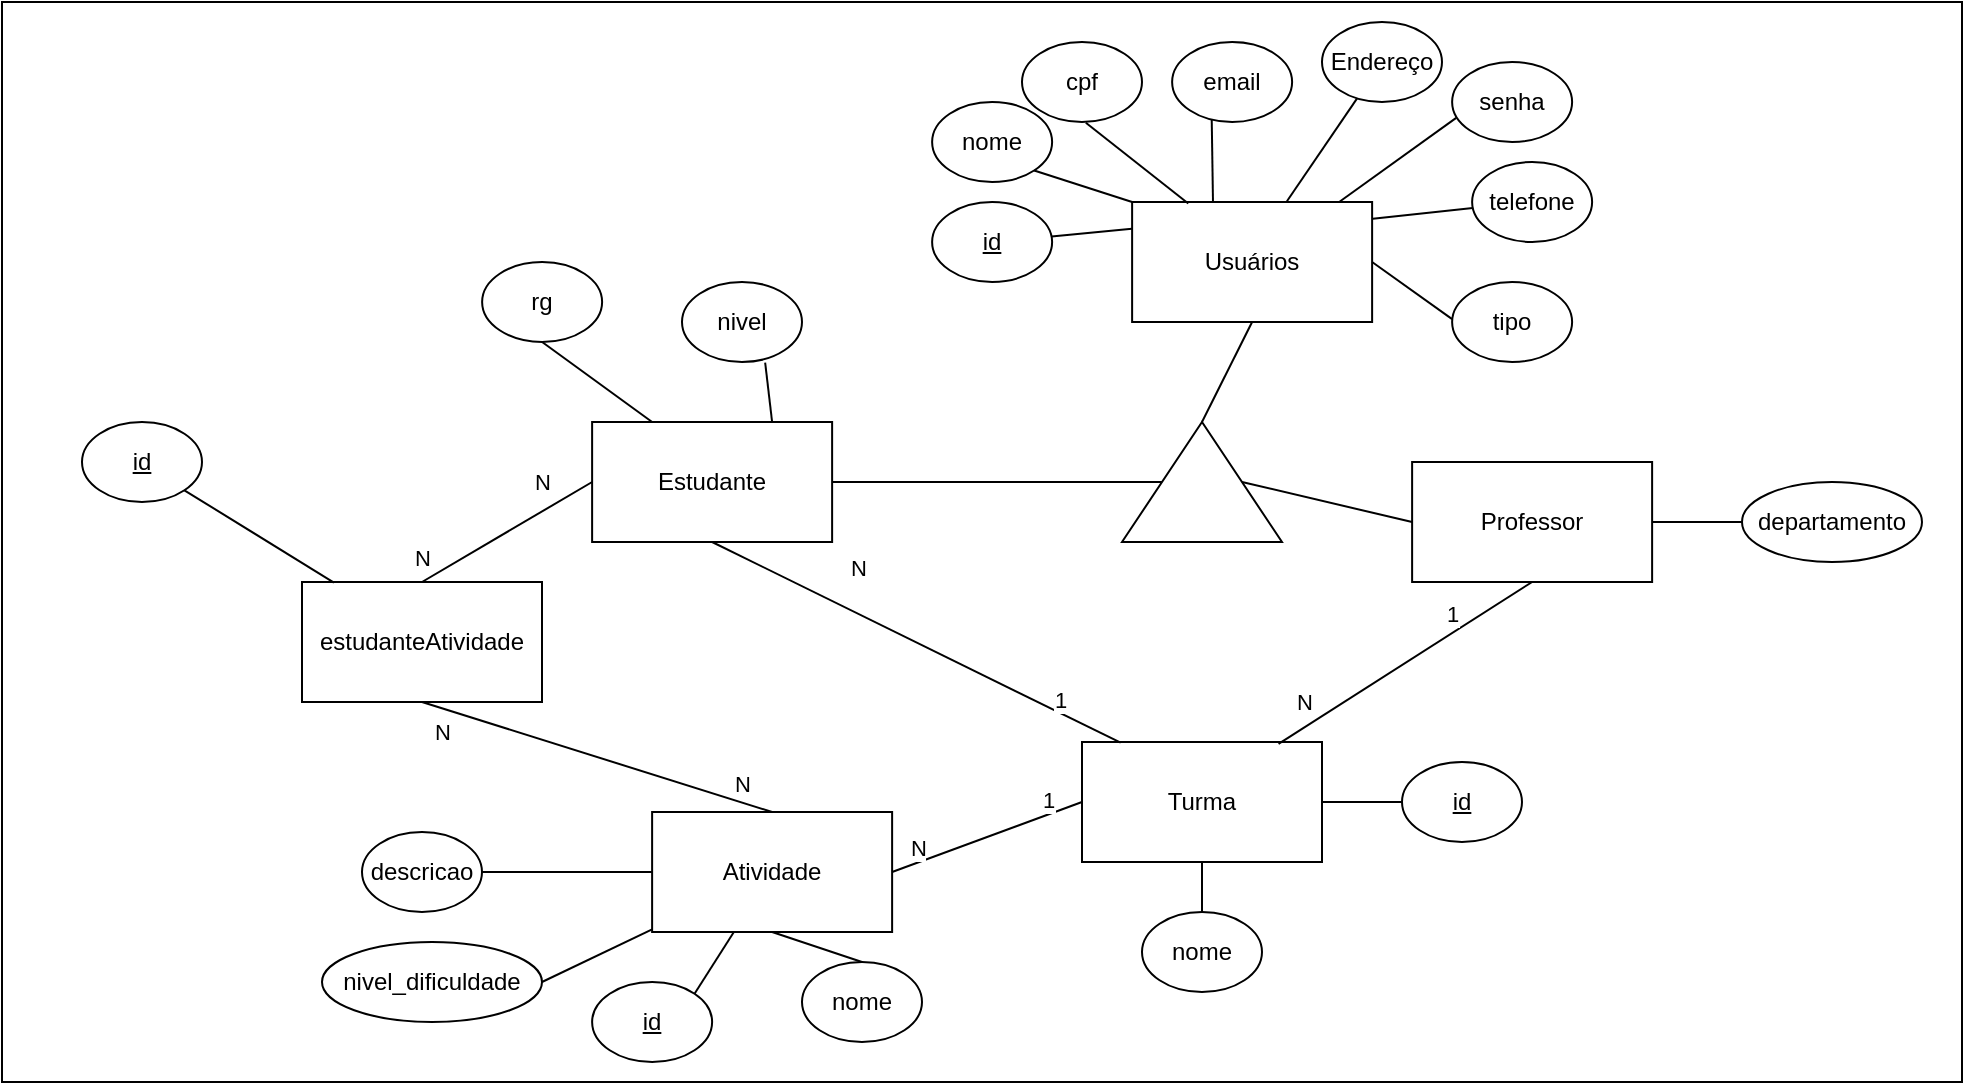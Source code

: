 <mxfile version="25.0.1">
  <diagram name="Page-1" id="9f46799a-70d6-7492-0946-bef42562c5a5">
    <mxGraphModel dx="1272" dy="530" grid="1" gridSize="10" guides="1" tooltips="1" connect="1" arrows="1" fold="1" page="1" pageScale="1" pageWidth="1100" pageHeight="850" background="none" math="0" shadow="0">
      <root>
        <mxCell id="0" />
        <mxCell id="1" parent="0" />
        <mxCell id="ReFvs0mVMOwca52qcI3t-66" value="" style="rounded=0;whiteSpace=wrap;html=1;" vertex="1" parent="1">
          <mxGeometry x="40" y="40" width="980" height="540" as="geometry" />
        </mxCell>
        <mxCell id="ReFvs0mVMOwca52qcI3t-1" value="Usuários" style="rounded=0;whiteSpace=wrap;html=1;" vertex="1" parent="1">
          <mxGeometry x="605.06" y="140" width="120" height="60" as="geometry" />
        </mxCell>
        <mxCell id="ReFvs0mVMOwca52qcI3t-2" value="Estudante" style="rounded=0;whiteSpace=wrap;html=1;" vertex="1" parent="1">
          <mxGeometry x="335.06" y="250" width="120" height="60" as="geometry" />
        </mxCell>
        <mxCell id="ReFvs0mVMOwca52qcI3t-3" value="Professor" style="rounded=0;whiteSpace=wrap;html=1;" vertex="1" parent="1">
          <mxGeometry x="745.06" y="270" width="120" height="60" as="geometry" />
        </mxCell>
        <mxCell id="ReFvs0mVMOwca52qcI3t-4" value="&lt;u&gt;id&lt;/u&gt;" style="ellipse;whiteSpace=wrap;html=1;" vertex="1" parent="1">
          <mxGeometry x="505.06" y="140" width="60" height="40" as="geometry" />
        </mxCell>
        <mxCell id="ReFvs0mVMOwca52qcI3t-5" value="telefone" style="ellipse;whiteSpace=wrap;html=1;" vertex="1" parent="1">
          <mxGeometry x="775.06" y="120" width="60" height="40" as="geometry" />
        </mxCell>
        <mxCell id="ReFvs0mVMOwca52qcI3t-6" value="cpf" style="ellipse;whiteSpace=wrap;html=1;" vertex="1" parent="1">
          <mxGeometry x="550" y="60" width="60" height="40" as="geometry" />
        </mxCell>
        <mxCell id="ReFvs0mVMOwca52qcI3t-7" value="email" style="ellipse;whiteSpace=wrap;html=1;" vertex="1" parent="1">
          <mxGeometry x="625.06" y="60" width="60" height="40" as="geometry" />
        </mxCell>
        <mxCell id="ReFvs0mVMOwca52qcI3t-8" value="Endereço" style="ellipse;whiteSpace=wrap;html=1;" vertex="1" parent="1">
          <mxGeometry x="700" y="50" width="60" height="40" as="geometry" />
        </mxCell>
        <mxCell id="ReFvs0mVMOwca52qcI3t-9" value="nome" style="ellipse;whiteSpace=wrap;html=1;" vertex="1" parent="1">
          <mxGeometry x="505.06" y="90" width="60" height="40" as="geometry" />
        </mxCell>
        <mxCell id="ReFvs0mVMOwca52qcI3t-10" value="senha" style="ellipse;whiteSpace=wrap;html=1;" vertex="1" parent="1">
          <mxGeometry x="765.06" y="70" width="60" height="40" as="geometry" />
        </mxCell>
        <mxCell id="ReFvs0mVMOwca52qcI3t-11" value="tipo" style="ellipse;whiteSpace=wrap;html=1;" vertex="1" parent="1">
          <mxGeometry x="765.06" y="180" width="60" height="40" as="geometry" />
        </mxCell>
        <mxCell id="ReFvs0mVMOwca52qcI3t-12" value="" style="endArrow=none;html=1;rounded=0;exitX=-0.001;exitY=0.222;exitDx=0;exitDy=0;exitPerimeter=0;" edge="1" parent="1" source="ReFvs0mVMOwca52qcI3t-1" target="ReFvs0mVMOwca52qcI3t-4">
          <mxGeometry width="50" height="50" relative="1" as="geometry">
            <mxPoint x="606.06" y="155" as="sourcePoint" />
            <mxPoint x="543.54" y="146.04" as="targetPoint" />
          </mxGeometry>
        </mxCell>
        <mxCell id="ReFvs0mVMOwca52qcI3t-13" value="" style="endArrow=none;html=1;rounded=0;entryX=1;entryY=1;entryDx=0;entryDy=0;exitX=0;exitY=0;exitDx=0;exitDy=0;" edge="1" parent="1" source="ReFvs0mVMOwca52qcI3t-1" target="ReFvs0mVMOwca52qcI3t-9">
          <mxGeometry width="50" height="50" relative="1" as="geometry">
            <mxPoint x="615.06" y="163" as="sourcePoint" />
            <mxPoint x="553.54" y="156.04" as="targetPoint" />
          </mxGeometry>
        </mxCell>
        <mxCell id="ReFvs0mVMOwca52qcI3t-14" value="" style="endArrow=none;html=1;rounded=0;entryX=0.532;entryY=1.01;entryDx=0;entryDy=0;entryPerimeter=0;exitX=0.234;exitY=0.012;exitDx=0;exitDy=0;exitPerimeter=0;" edge="1" parent="1" source="ReFvs0mVMOwca52qcI3t-1" target="ReFvs0mVMOwca52qcI3t-6">
          <mxGeometry width="50" height="50" relative="1" as="geometry">
            <mxPoint x="646.58" y="106.96" as="sourcePoint" />
            <mxPoint x="585.06" y="100.0" as="targetPoint" />
          </mxGeometry>
        </mxCell>
        <mxCell id="ReFvs0mVMOwca52qcI3t-15" value="" style="endArrow=none;html=1;rounded=0;entryX=0.33;entryY=0.962;entryDx=0;entryDy=0;entryPerimeter=0;exitX=0.337;exitY=0.005;exitDx=0;exitDy=0;exitPerimeter=0;" edge="1" parent="1" source="ReFvs0mVMOwca52qcI3t-1" target="ReFvs0mVMOwca52qcI3t-7">
          <mxGeometry width="50" height="50" relative="1" as="geometry">
            <mxPoint x="643.06" y="151" as="sourcePoint" />
            <mxPoint x="597.06" y="80" as="targetPoint" />
          </mxGeometry>
        </mxCell>
        <mxCell id="ReFvs0mVMOwca52qcI3t-16" value="" style="endArrow=none;html=1;rounded=0;exitX=0.645;exitY=-0.006;exitDx=0;exitDy=0;exitPerimeter=0;" edge="1" parent="1" source="ReFvs0mVMOwca52qcI3t-1" target="ReFvs0mVMOwca52qcI3t-8">
          <mxGeometry width="50" height="50" relative="1" as="geometry">
            <mxPoint x="653.06" y="161" as="sourcePoint" />
            <mxPoint x="607.06" y="90" as="targetPoint" />
          </mxGeometry>
        </mxCell>
        <mxCell id="ReFvs0mVMOwca52qcI3t-17" value="" style="endArrow=none;html=1;rounded=0;exitX=0.864;exitY=-0.002;exitDx=0;exitDy=0;exitPerimeter=0;entryX=0.034;entryY=0.698;entryDx=0;entryDy=0;entryPerimeter=0;" edge="1" parent="1" source="ReFvs0mVMOwca52qcI3t-1" target="ReFvs0mVMOwca52qcI3t-10">
          <mxGeometry width="50" height="50" relative="1" as="geometry">
            <mxPoint x="692.06" y="150" as="sourcePoint" />
            <mxPoint x="733.06" y="88" as="targetPoint" />
          </mxGeometry>
        </mxCell>
        <mxCell id="ReFvs0mVMOwca52qcI3t-18" value="" style="endArrow=none;html=1;rounded=0;exitX=1.003;exitY=0.14;exitDx=0;exitDy=0;exitPerimeter=0;" edge="1" parent="1" source="ReFvs0mVMOwca52qcI3t-1" target="ReFvs0mVMOwca52qcI3t-5">
          <mxGeometry width="50" height="50" relative="1" as="geometry">
            <mxPoint x="719.06" y="150" as="sourcePoint" />
            <mxPoint x="777.06" y="98" as="targetPoint" />
          </mxGeometry>
        </mxCell>
        <mxCell id="ReFvs0mVMOwca52qcI3t-19" value="" style="endArrow=none;html=1;rounded=0;exitX=1;exitY=0.5;exitDx=0;exitDy=0;entryX=0;entryY=0.464;entryDx=0;entryDy=0;entryPerimeter=0;" edge="1" parent="1" source="ReFvs0mVMOwca52qcI3t-1" target="ReFvs0mVMOwca52qcI3t-11">
          <mxGeometry width="50" height="50" relative="1" as="geometry">
            <mxPoint x="735.06" y="158" as="sourcePoint" />
            <mxPoint x="787.06" y="147" as="targetPoint" />
          </mxGeometry>
        </mxCell>
        <mxCell id="ReFvs0mVMOwca52qcI3t-20" value="" style="triangle;whiteSpace=wrap;html=1;rotation=-90;" vertex="1" parent="1">
          <mxGeometry x="610" y="240" width="60" height="80" as="geometry" />
        </mxCell>
        <mxCell id="ReFvs0mVMOwca52qcI3t-21" value="" style="endArrow=none;html=1;rounded=0;entryX=0;entryY=0.5;entryDx=0;entryDy=0;exitX=0.5;exitY=1;exitDx=0;exitDy=0;" edge="1" parent="1" source="ReFvs0mVMOwca52qcI3t-20" target="ReFvs0mVMOwca52qcI3t-3">
          <mxGeometry width="50" height="50" relative="1" as="geometry">
            <mxPoint x="770" y="240" as="sourcePoint" />
            <mxPoint x="820" y="190" as="targetPoint" />
          </mxGeometry>
        </mxCell>
        <mxCell id="ReFvs0mVMOwca52qcI3t-22" value="" style="endArrow=none;html=1;rounded=0;exitX=1;exitY=0.5;exitDx=0;exitDy=0;" edge="1" parent="1" source="ReFvs0mVMOwca52qcI3t-2" target="ReFvs0mVMOwca52qcI3t-20">
          <mxGeometry width="50" height="50" relative="1" as="geometry">
            <mxPoint x="390" y="305" as="sourcePoint" />
            <mxPoint x="440" y="255" as="targetPoint" />
          </mxGeometry>
        </mxCell>
        <mxCell id="ReFvs0mVMOwca52qcI3t-23" value="rg" style="ellipse;whiteSpace=wrap;html=1;" vertex="1" parent="1">
          <mxGeometry x="280.06" y="170" width="60" height="40" as="geometry" />
        </mxCell>
        <mxCell id="ReFvs0mVMOwca52qcI3t-24" value="" style="endArrow=none;html=1;rounded=0;entryX=0.5;entryY=1;entryDx=0;entryDy=0;exitX=0.25;exitY=0;exitDx=0;exitDy=0;" edge="1" parent="1" source="ReFvs0mVMOwca52qcI3t-2" target="ReFvs0mVMOwca52qcI3t-23">
          <mxGeometry width="50" height="50" relative="1" as="geometry">
            <mxPoint x="480" y="333" as="sourcePoint" />
            <mxPoint x="418.48" y="326.04" as="targetPoint" />
          </mxGeometry>
        </mxCell>
        <mxCell id="ReFvs0mVMOwca52qcI3t-25" value="nivel" style="ellipse;whiteSpace=wrap;html=1;" vertex="1" parent="1">
          <mxGeometry x="380" y="180" width="60" height="40" as="geometry" />
        </mxCell>
        <mxCell id="ReFvs0mVMOwca52qcI3t-26" value="" style="endArrow=none;html=1;rounded=0;entryX=0.693;entryY=1.009;entryDx=0;entryDy=0;entryPerimeter=0;exitX=0.75;exitY=0;exitDx=0;exitDy=0;" edge="1" parent="1" source="ReFvs0mVMOwca52qcI3t-2" target="ReFvs0mVMOwca52qcI3t-25">
          <mxGeometry width="50" height="50" relative="1" as="geometry">
            <mxPoint x="570" y="313" as="sourcePoint" />
            <mxPoint x="508.48" y="306.04" as="targetPoint" />
          </mxGeometry>
        </mxCell>
        <mxCell id="ReFvs0mVMOwca52qcI3t-27" value="departamento" style="ellipse;whiteSpace=wrap;html=1;" vertex="1" parent="1">
          <mxGeometry x="910" y="280" width="90" height="40" as="geometry" />
        </mxCell>
        <mxCell id="ReFvs0mVMOwca52qcI3t-28" value="" style="endArrow=none;html=1;rounded=0;entryX=0;entryY=0.5;entryDx=0;entryDy=0;exitX=1;exitY=0.5;exitDx=0;exitDy=0;" edge="1" parent="1" source="ReFvs0mVMOwca52qcI3t-3" target="ReFvs0mVMOwca52qcI3t-27">
          <mxGeometry width="50" height="50" relative="1" as="geometry">
            <mxPoint x="940" y="323" as="sourcePoint" />
            <mxPoint x="878.48" y="316.04" as="targetPoint" />
          </mxGeometry>
        </mxCell>
        <mxCell id="ReFvs0mVMOwca52qcI3t-29" value="" style="endArrow=none;html=1;rounded=0;entryX=0.5;entryY=1;entryDx=0;entryDy=0;exitX=1;exitY=0.5;exitDx=0;exitDy=0;" edge="1" parent="1" source="ReFvs0mVMOwca52qcI3t-20" target="ReFvs0mVMOwca52qcI3t-1">
          <mxGeometry width="50" height="50" relative="1" as="geometry">
            <mxPoint x="770" y="240" as="sourcePoint" />
            <mxPoint x="820" y="190" as="targetPoint" />
          </mxGeometry>
        </mxCell>
        <mxCell id="ReFvs0mVMOwca52qcI3t-30" value="Turma" style="rounded=0;whiteSpace=wrap;html=1;" vertex="1" parent="1">
          <mxGeometry x="580" y="410" width="120" height="60" as="geometry" />
        </mxCell>
        <mxCell id="ReFvs0mVMOwca52qcI3t-31" value="" style="endArrow=none;html=1;rounded=0;entryX=0.5;entryY=1;entryDx=0;entryDy=0;exitX=0.161;exitY=0.006;exitDx=0;exitDy=0;exitPerimeter=0;" edge="1" parent="1" source="ReFvs0mVMOwca52qcI3t-30" target="ReFvs0mVMOwca52qcI3t-2">
          <mxGeometry width="50" height="50" relative="1" as="geometry">
            <mxPoint x="550" y="500" as="sourcePoint" />
            <mxPoint x="505" y="440" as="targetPoint" />
          </mxGeometry>
        </mxCell>
        <mxCell id="ReFvs0mVMOwca52qcI3t-32" value="N" style="edgeLabel;html=1;align=center;verticalAlign=middle;resizable=0;points=[];" vertex="1" connectable="0" parent="ReFvs0mVMOwca52qcI3t-31">
          <mxGeometry x="0.287" y="1" relative="1" as="geometry">
            <mxPoint y="-24" as="offset" />
          </mxGeometry>
        </mxCell>
        <mxCell id="ReFvs0mVMOwca52qcI3t-33" value="1" style="edgeLabel;html=1;align=center;verticalAlign=middle;resizable=0;points=[];" vertex="1" connectable="0" parent="ReFvs0mVMOwca52qcI3t-31">
          <mxGeometry x="-0.55" y="1" relative="1" as="geometry">
            <mxPoint x="16" as="offset" />
          </mxGeometry>
        </mxCell>
        <mxCell id="ReFvs0mVMOwca52qcI3t-34" value="nome" style="ellipse;whiteSpace=wrap;html=1;" vertex="1" parent="1">
          <mxGeometry x="610" y="495" width="60" height="40" as="geometry" />
        </mxCell>
        <mxCell id="ReFvs0mVMOwca52qcI3t-35" value="&lt;u&gt;id&lt;/u&gt;" style="ellipse;whiteSpace=wrap;html=1;" vertex="1" parent="1">
          <mxGeometry x="740" y="420" width="60" height="40" as="geometry" />
        </mxCell>
        <mxCell id="ReFvs0mVMOwca52qcI3t-38" value="Atividade" style="rounded=0;whiteSpace=wrap;html=1;" vertex="1" parent="1">
          <mxGeometry x="365.06" y="445" width="120" height="60" as="geometry" />
        </mxCell>
        <mxCell id="ReFvs0mVMOwca52qcI3t-39" value="nome" style="ellipse;whiteSpace=wrap;html=1;" vertex="1" parent="1">
          <mxGeometry x="440" y="520" width="60" height="40" as="geometry" />
        </mxCell>
        <mxCell id="ReFvs0mVMOwca52qcI3t-40" value="&lt;u&gt;id&lt;/u&gt;" style="ellipse;whiteSpace=wrap;html=1;" vertex="1" parent="1">
          <mxGeometry x="335.06" y="530" width="60" height="40" as="geometry" />
        </mxCell>
        <mxCell id="ReFvs0mVMOwca52qcI3t-42" value="" style="endArrow=none;html=1;rounded=0;entryX=0.5;entryY=1;entryDx=0;entryDy=0;exitX=0.5;exitY=0;exitDx=0;exitDy=0;" edge="1" parent="1" target="ReFvs0mVMOwca52qcI3t-38" source="ReFvs0mVMOwca52qcI3t-39">
          <mxGeometry width="50" height="50" relative="1" as="geometry">
            <mxPoint x="416.273" y="668.358" as="sourcePoint" />
            <mxPoint x="505.06" y="632.5" as="targetPoint" />
          </mxGeometry>
        </mxCell>
        <mxCell id="ReFvs0mVMOwca52qcI3t-44" value="" style="endArrow=none;html=1;rounded=0;entryX=0.5;entryY=1;entryDx=0;entryDy=0;exitX=0.819;exitY=0.015;exitDx=0;exitDy=0;exitPerimeter=0;" edge="1" parent="1" source="ReFvs0mVMOwca52qcI3t-30" target="ReFvs0mVMOwca52qcI3t-3">
          <mxGeometry width="50" height="50" relative="1" as="geometry">
            <mxPoint x="830" y="560" as="sourcePoint" />
            <mxPoint x="880" y="510" as="targetPoint" />
          </mxGeometry>
        </mxCell>
        <mxCell id="ReFvs0mVMOwca52qcI3t-64" value="1" style="edgeLabel;html=1;align=center;verticalAlign=middle;resizable=0;points=[];" vertex="1" connectable="0" parent="ReFvs0mVMOwca52qcI3t-44">
          <mxGeometry x="0.617" relative="1" as="geometry">
            <mxPoint x="-16" as="offset" />
          </mxGeometry>
        </mxCell>
        <mxCell id="ReFvs0mVMOwca52qcI3t-65" value="N" style="edgeLabel;html=1;align=center;verticalAlign=middle;resizable=0;points=[];" vertex="1" connectable="0" parent="ReFvs0mVMOwca52qcI3t-44">
          <mxGeometry x="-0.505" y="2" relative="1" as="geometry">
            <mxPoint x="-18" as="offset" />
          </mxGeometry>
        </mxCell>
        <mxCell id="ReFvs0mVMOwca52qcI3t-45" value="descricao" style="ellipse;whiteSpace=wrap;html=1;" vertex="1" parent="1">
          <mxGeometry x="220" y="455" width="60" height="40" as="geometry" />
        </mxCell>
        <mxCell id="ReFvs0mVMOwca52qcI3t-46" value="nivel_dificuldade" style="ellipse;whiteSpace=wrap;html=1;" vertex="1" parent="1">
          <mxGeometry x="200" y="510" width="110" height="40" as="geometry" />
        </mxCell>
        <mxCell id="ReFvs0mVMOwca52qcI3t-47" value="" style="endArrow=none;html=1;rounded=0;exitX=1;exitY=0.5;exitDx=0;exitDy=0;" edge="1" parent="1" source="ReFvs0mVMOwca52qcI3t-46" target="ReFvs0mVMOwca52qcI3t-38">
          <mxGeometry width="50" height="50" relative="1" as="geometry">
            <mxPoint x="175.06" y="520" as="sourcePoint" />
            <mxPoint x="225.06" y="470" as="targetPoint" />
          </mxGeometry>
        </mxCell>
        <mxCell id="ReFvs0mVMOwca52qcI3t-48" value="" style="endArrow=none;html=1;rounded=0;entryX=0;entryY=0.5;entryDx=0;entryDy=0;exitX=1;exitY=0.5;exitDx=0;exitDy=0;" edge="1" parent="1" source="ReFvs0mVMOwca52qcI3t-45" target="ReFvs0mVMOwca52qcI3t-38">
          <mxGeometry width="50" height="50" relative="1" as="geometry">
            <mxPoint x="255.06" y="685" as="sourcePoint" />
            <mxPoint x="305.06" y="635" as="targetPoint" />
          </mxGeometry>
        </mxCell>
        <mxCell id="ReFvs0mVMOwca52qcI3t-49" value="" style="endArrow=none;html=1;rounded=0;entryX=0;entryY=0.5;entryDx=0;entryDy=0;exitX=1;exitY=0.5;exitDx=0;exitDy=0;" edge="1" parent="1" source="ReFvs0mVMOwca52qcI3t-30" target="ReFvs0mVMOwca52qcI3t-35">
          <mxGeometry width="50" height="50" relative="1" as="geometry">
            <mxPoint x="760" y="580" as="sourcePoint" />
            <mxPoint x="810" y="530" as="targetPoint" />
          </mxGeometry>
        </mxCell>
        <mxCell id="ReFvs0mVMOwca52qcI3t-50" value="" style="endArrow=none;html=1;rounded=0;exitX=1;exitY=0;exitDx=0;exitDy=0;" edge="1" parent="1" source="ReFvs0mVMOwca52qcI3t-40" target="ReFvs0mVMOwca52qcI3t-38">
          <mxGeometry width="50" height="50" relative="1" as="geometry">
            <mxPoint x="410.06" y="750" as="sourcePoint" />
            <mxPoint x="460.06" y="700" as="targetPoint" />
          </mxGeometry>
        </mxCell>
        <mxCell id="ReFvs0mVMOwca52qcI3t-51" value="" style="endArrow=none;html=1;rounded=0;entryX=0;entryY=0.5;entryDx=0;entryDy=0;exitX=1;exitY=0.5;exitDx=0;exitDy=0;" edge="1" parent="1" source="ReFvs0mVMOwca52qcI3t-38" target="ReFvs0mVMOwca52qcI3t-30">
          <mxGeometry width="50" height="50" relative="1" as="geometry">
            <mxPoint x="520" y="580" as="sourcePoint" />
            <mxPoint x="570" y="530" as="targetPoint" />
          </mxGeometry>
        </mxCell>
        <mxCell id="ReFvs0mVMOwca52qcI3t-52" value="1" style="edgeLabel;html=1;align=center;verticalAlign=middle;resizable=0;points=[];" vertex="1" connectable="0" parent="ReFvs0mVMOwca52qcI3t-51">
          <mxGeometry x="0.689" y="2" relative="1" as="geometry">
            <mxPoint x="-2" y="-5" as="offset" />
          </mxGeometry>
        </mxCell>
        <mxCell id="ReFvs0mVMOwca52qcI3t-53" value="N" style="edgeLabel;html=1;align=center;verticalAlign=middle;resizable=0;points=[];" vertex="1" connectable="0" parent="ReFvs0mVMOwca52qcI3t-51">
          <mxGeometry x="-0.74" relative="1" as="geometry">
            <mxPoint y="-8" as="offset" />
          </mxGeometry>
        </mxCell>
        <mxCell id="ReFvs0mVMOwca52qcI3t-54" value="estudanteAtividade" style="rounded=0;whiteSpace=wrap;html=1;" vertex="1" parent="1">
          <mxGeometry x="190" y="330" width="120" height="60" as="geometry" />
        </mxCell>
        <mxCell id="ReFvs0mVMOwca52qcI3t-55" value="" style="endArrow=none;html=1;rounded=0;entryX=0;entryY=0.5;entryDx=0;entryDy=0;exitX=0.5;exitY=0;exitDx=0;exitDy=0;" edge="1" parent="1" source="ReFvs0mVMOwca52qcI3t-54" target="ReFvs0mVMOwca52qcI3t-2">
          <mxGeometry width="50" height="50" relative="1" as="geometry">
            <mxPoint x="305.06" y="420" as="sourcePoint" />
            <mxPoint x="355.06" y="370" as="targetPoint" />
          </mxGeometry>
        </mxCell>
        <mxCell id="ReFvs0mVMOwca52qcI3t-60" value="N" style="edgeLabel;html=1;align=center;verticalAlign=middle;resizable=0;points=[];" vertex="1" connectable="0" parent="ReFvs0mVMOwca52qcI3t-55">
          <mxGeometry x="0.281" y="-1" relative="1" as="geometry">
            <mxPoint x="5" y="-19" as="offset" />
          </mxGeometry>
        </mxCell>
        <mxCell id="ReFvs0mVMOwca52qcI3t-63" value="N" style="edgeLabel;html=1;align=center;verticalAlign=middle;resizable=0;points=[];" vertex="1" connectable="0" parent="ReFvs0mVMOwca52qcI3t-55">
          <mxGeometry x="-0.588" y="1" relative="1" as="geometry">
            <mxPoint x="-17" y="-1" as="offset" />
          </mxGeometry>
        </mxCell>
        <mxCell id="ReFvs0mVMOwca52qcI3t-56" value="" style="endArrow=none;html=1;rounded=0;entryX=0.5;entryY=0;entryDx=0;entryDy=0;exitX=0.5;exitY=1;exitDx=0;exitDy=0;" edge="1" parent="1" source="ReFvs0mVMOwca52qcI3t-54" target="ReFvs0mVMOwca52qcI3t-38">
          <mxGeometry width="50" height="50" relative="1" as="geometry">
            <mxPoint x="340" y="520" as="sourcePoint" />
            <mxPoint x="450" y="470" as="targetPoint" />
          </mxGeometry>
        </mxCell>
        <mxCell id="ReFvs0mVMOwca52qcI3t-61" value="N" style="edgeLabel;html=1;align=center;verticalAlign=middle;resizable=0;points=[];" vertex="1" connectable="0" parent="ReFvs0mVMOwca52qcI3t-56">
          <mxGeometry x="-0.115" y="1" relative="1" as="geometry">
            <mxPoint x="82" y="17" as="offset" />
          </mxGeometry>
        </mxCell>
        <mxCell id="ReFvs0mVMOwca52qcI3t-62" value="N" style="edgeLabel;html=1;align=center;verticalAlign=middle;resizable=0;points=[];" vertex="1" connectable="0" parent="ReFvs0mVMOwca52qcI3t-56">
          <mxGeometry x="-0.525" y="-3" relative="1" as="geometry">
            <mxPoint x="-31" y="-1" as="offset" />
          </mxGeometry>
        </mxCell>
        <mxCell id="ReFvs0mVMOwca52qcI3t-57" value="&lt;u&gt;id&lt;/u&gt;" style="ellipse;whiteSpace=wrap;html=1;" vertex="1" parent="1">
          <mxGeometry x="80" y="250" width="60" height="40" as="geometry" />
        </mxCell>
        <mxCell id="ReFvs0mVMOwca52qcI3t-58" value="" style="endArrow=none;html=1;rounded=0;exitX=0.133;exitY=0.006;exitDx=0;exitDy=0;exitPerimeter=0;entryX=1;entryY=1;entryDx=0;entryDy=0;" edge="1" parent="1" source="ReFvs0mVMOwca52qcI3t-54" target="ReFvs0mVMOwca52qcI3t-57">
          <mxGeometry width="50" height="50" relative="1" as="geometry">
            <mxPoint x="230" y="430" as="sourcePoint" />
            <mxPoint x="280" y="380" as="targetPoint" />
          </mxGeometry>
        </mxCell>
        <mxCell id="ReFvs0mVMOwca52qcI3t-59" value="" style="endArrow=none;html=1;rounded=0;exitX=0.5;exitY=1;exitDx=0;exitDy=0;entryX=0.5;entryY=0;entryDx=0;entryDy=0;" edge="1" parent="1" source="ReFvs0mVMOwca52qcI3t-30" target="ReFvs0mVMOwca52qcI3t-34">
          <mxGeometry width="50" height="50" relative="1" as="geometry">
            <mxPoint x="580" y="330" as="sourcePoint" />
            <mxPoint x="630" y="280" as="targetPoint" />
          </mxGeometry>
        </mxCell>
      </root>
    </mxGraphModel>
  </diagram>
</mxfile>
